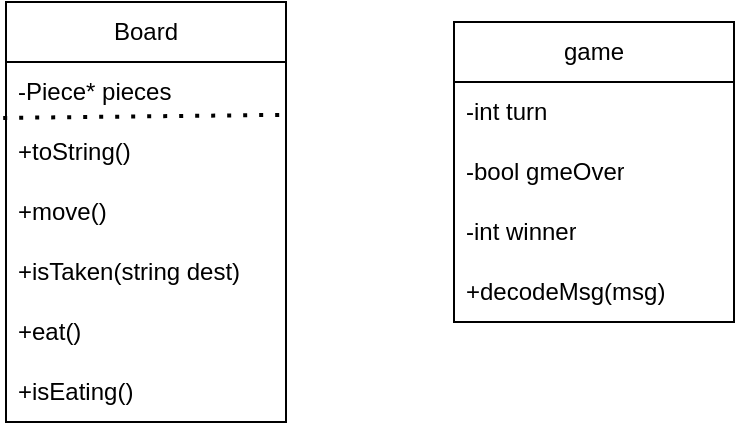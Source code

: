 <mxfile version="22.1.11" type="gitlab">
  <diagram id="C5RBs43oDa-KdzZeNtuy" name="Page-1">
    <mxGraphModel dx="934" dy="534" grid="1" gridSize="10" guides="1" tooltips="1" connect="1" arrows="1" fold="1" page="1" pageScale="1" pageWidth="827" pageHeight="1169" math="0" shadow="0">
      <root>
        <mxCell id="WIyWlLk6GJQsqaUBKTNV-0" />
        <mxCell id="WIyWlLk6GJQsqaUBKTNV-1" parent="WIyWlLk6GJQsqaUBKTNV-0" />
        <mxCell id="TnCoIwWtXB6QAczad2u5-0" value="Board" style="swimlane;fontStyle=0;childLayout=stackLayout;horizontal=1;startSize=30;horizontalStack=0;resizeParent=1;resizeParentMax=0;resizeLast=0;collapsible=1;marginBottom=0;whiteSpace=wrap;html=1;" vertex="1" parent="WIyWlLk6GJQsqaUBKTNV-1">
          <mxGeometry x="120" y="70" width="140" height="210" as="geometry">
            <mxRectangle x="120" y="70" width="60" height="30" as="alternateBounds" />
          </mxGeometry>
        </mxCell>
        <mxCell id="TnCoIwWtXB6QAczad2u5-1" value="-Piece* pieces" style="text;strokeColor=none;fillColor=none;align=left;verticalAlign=middle;spacingLeft=4;spacingRight=4;overflow=hidden;points=[[0,0.5],[1,0.5]];portConstraint=eastwest;rotatable=0;whiteSpace=wrap;html=1;" vertex="1" parent="TnCoIwWtXB6QAczad2u5-0">
          <mxGeometry y="30" width="140" height="30" as="geometry" />
        </mxCell>
        <mxCell id="TnCoIwWtXB6QAczad2u5-19" value="" style="endArrow=none;dashed=1;html=1;dashPattern=1 3;strokeWidth=2;rounded=0;entryX=1.004;entryY=-0.12;entryDx=0;entryDy=0;entryPerimeter=0;exitX=-0.01;exitY=-0.068;exitDx=0;exitDy=0;exitPerimeter=0;" edge="1" parent="TnCoIwWtXB6QAczad2u5-0" source="TnCoIwWtXB6QAczad2u5-2" target="TnCoIwWtXB6QAczad2u5-2">
          <mxGeometry width="50" height="50" relative="1" as="geometry">
            <mxPoint x="20" y="60" as="sourcePoint" />
            <mxPoint x="100" y="60" as="targetPoint" />
          </mxGeometry>
        </mxCell>
        <mxCell id="TnCoIwWtXB6QAczad2u5-2" value="+toString()" style="text;strokeColor=none;fillColor=none;align=left;verticalAlign=middle;spacingLeft=4;spacingRight=4;overflow=hidden;points=[[0,0.5],[1,0.5]];portConstraint=eastwest;rotatable=0;whiteSpace=wrap;html=1;" vertex="1" parent="TnCoIwWtXB6QAczad2u5-0">
          <mxGeometry y="60" width="140" height="30" as="geometry" />
        </mxCell>
        <mxCell id="TnCoIwWtXB6QAczad2u5-3" value="+move()" style="text;strokeColor=none;fillColor=none;align=left;verticalAlign=middle;spacingLeft=4;spacingRight=4;overflow=hidden;points=[[0,0.5],[1,0.5]];portConstraint=eastwest;rotatable=0;whiteSpace=wrap;html=1;" vertex="1" parent="TnCoIwWtXB6QAczad2u5-0">
          <mxGeometry y="90" width="140" height="30" as="geometry" />
        </mxCell>
        <mxCell id="TnCoIwWtXB6QAczad2u5-18" value="+isTaken(string dest)" style="text;strokeColor=none;fillColor=none;align=left;verticalAlign=middle;spacingLeft=4;spacingRight=4;overflow=hidden;points=[[0,0.5],[1,0.5]];portConstraint=eastwest;rotatable=0;whiteSpace=wrap;html=1;" vertex="1" parent="TnCoIwWtXB6QAczad2u5-0">
          <mxGeometry y="120" width="140" height="30" as="geometry" />
        </mxCell>
        <mxCell id="TnCoIwWtXB6QAczad2u5-20" value="+eat()" style="text;strokeColor=none;fillColor=none;align=left;verticalAlign=middle;spacingLeft=4;spacingRight=4;overflow=hidden;points=[[0,0.5],[1,0.5]];portConstraint=eastwest;rotatable=0;whiteSpace=wrap;html=1;" vertex="1" parent="TnCoIwWtXB6QAczad2u5-0">
          <mxGeometry y="150" width="140" height="30" as="geometry" />
        </mxCell>
        <mxCell id="TnCoIwWtXB6QAczad2u5-21" value="+isEating()" style="text;strokeColor=none;fillColor=none;align=left;verticalAlign=middle;spacingLeft=4;spacingRight=4;overflow=hidden;points=[[0,0.5],[1,0.5]];portConstraint=eastwest;rotatable=0;whiteSpace=wrap;html=1;" vertex="1" parent="TnCoIwWtXB6QAczad2u5-0">
          <mxGeometry y="180" width="140" height="30" as="geometry" />
        </mxCell>
        <mxCell id="TnCoIwWtXB6QAczad2u5-22" value="game" style="swimlane;fontStyle=0;childLayout=stackLayout;horizontal=1;startSize=30;horizontalStack=0;resizeParent=1;resizeParentMax=0;resizeLast=0;collapsible=1;marginBottom=0;whiteSpace=wrap;html=1;" vertex="1" parent="WIyWlLk6GJQsqaUBKTNV-1">
          <mxGeometry x="344" y="80" width="140" height="150" as="geometry">
            <mxRectangle x="120" y="70" width="60" height="30" as="alternateBounds" />
          </mxGeometry>
        </mxCell>
        <mxCell id="TnCoIwWtXB6QAczad2u5-23" value="-int turn" style="text;strokeColor=none;fillColor=none;align=left;verticalAlign=middle;spacingLeft=4;spacingRight=4;overflow=hidden;points=[[0,0.5],[1,0.5]];portConstraint=eastwest;rotatable=0;whiteSpace=wrap;html=1;" vertex="1" parent="TnCoIwWtXB6QAczad2u5-22">
          <mxGeometry y="30" width="140" height="30" as="geometry" />
        </mxCell>
        <mxCell id="TnCoIwWtXB6QAczad2u5-24" value="-bool gmeOver" style="text;strokeColor=none;fillColor=none;align=left;verticalAlign=middle;spacingLeft=4;spacingRight=4;overflow=hidden;points=[[0,0.5],[1,0.5]];portConstraint=eastwest;rotatable=0;whiteSpace=wrap;html=1;" vertex="1" parent="TnCoIwWtXB6QAczad2u5-22">
          <mxGeometry y="60" width="140" height="30" as="geometry" />
        </mxCell>
        <mxCell id="TnCoIwWtXB6QAczad2u5-25" value="-int winner" style="text;strokeColor=none;fillColor=none;align=left;verticalAlign=middle;spacingLeft=4;spacingRight=4;overflow=hidden;points=[[0,0.5],[1,0.5]];portConstraint=eastwest;rotatable=0;whiteSpace=wrap;html=1;" vertex="1" parent="TnCoIwWtXB6QAczad2u5-22">
          <mxGeometry y="90" width="140" height="30" as="geometry" />
        </mxCell>
        <mxCell id="TnCoIwWtXB6QAczad2u5-26" value="+decodeMsg(msg)" style="text;strokeColor=none;fillColor=none;align=left;verticalAlign=middle;spacingLeft=4;spacingRight=4;overflow=hidden;points=[[0,0.5],[1,0.5]];portConstraint=eastwest;rotatable=0;whiteSpace=wrap;html=1;" vertex="1" parent="TnCoIwWtXB6QAczad2u5-22">
          <mxGeometry y="120" width="140" height="30" as="geometry" />
        </mxCell>
      </root>
    </mxGraphModel>
  </diagram>
</mxfile>
